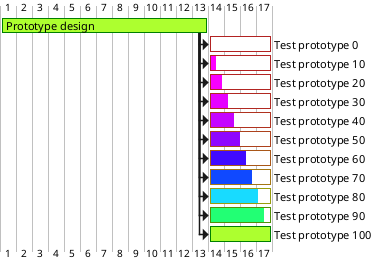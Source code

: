 {
  "sha1": "b2ryynhtr4rdd6ybwmmmt4r6b8l6h1z",
  "insertion": {
    "when": "2024-05-30T20:48:21.998Z",
    "url": "https://forum.plantuml.net/8297/plant-gantt-diagram-persentage-completed-determines-color",
    "user": "plantuml@gmail.com"
  }
}
@startgantt

<style>
ganttDiagram {
  task {
    BackGroundColor GreenYellow
    LineColor Green 
 	unstarted {
	    BackGroundColor Fuchsia 
	    LineColor FireBrick
	}
  }
}
</style>


[Prototype design] lasts 13 days
[Test prototype 0] lasts 4 days
[Test prototype 10] lasts 4 days
[Test prototype 20] lasts 4 days
[Test prototype 30] lasts 4 days
[Test prototype 40] lasts 4 days
[Test prototype 50] lasts 4 days
[Test prototype 60] lasts 4 days
[Test prototype 70] lasts 4 days
[Test prototype 80] lasts 4 days
[Test prototype 90] lasts 4 days
[Test prototype 100] lasts 4 days

[Test prototype 0] starts at [Prototype design]'s end
[Test prototype 10] starts at [Prototype design]'s end
[Test prototype 20] starts at [Prototype design]'s end
[Test prototype 30] starts at [Prototype design]'s end
[Test prototype 40] starts at [Prototype design]'s end
[Test prototype 50] starts at [Prototype design]'s end
[Test prototype 60] starts at [Prototype design]'s end
[Test prototype 70] starts at [Prototype design]'s end
[Test prototype 80] starts at [Prototype design]'s end
[Test prototype 90] starts at [Prototype design]'s end
[Test prototype 100] starts at [Prototype design]'s end

[Test prototype 0] is 0% complete
[Test prototype 10] is 10% complete
[Test prototype 20] is 20% complete
[Test prototype 30] is 30% complete
[Test prototype 40] is 40% complete
[Test prototype 50] is 50% complete
[Test prototype 60] is 60% complete
[Test prototype 70] is 70% complete
[Test prototype 80] is 80% complete
[Test prototype 90] is 90% complete
[Test prototype 100] is 100% complete

@endgantt
